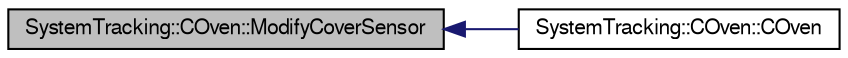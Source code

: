 digraph G
{
  edge [fontname="FreeSans",fontsize="10",labelfontname="FreeSans",labelfontsize="10"];
  node [fontname="FreeSans",fontsize="10",shape=record];
  rankdir="LR";
  Node1 [label="SystemTracking::COven::ModifyCoverSensor",height=0.2,width=0.4,color="black", fillcolor="grey75", style="filled" fontcolor="black"];
  Node1 -> Node2 [dir="back",color="midnightblue",fontsize="10",style="solid",fontname="FreeSans"];
  Node2 [label="SystemTracking::COven::COven",height=0.2,width=0.4,color="black", fillcolor="white", style="filled",URL="$classSystemTracking_1_1COven.html#a84561c637cffc6d3312fca1f19728f00",tooltip="Default constructor."];
}
